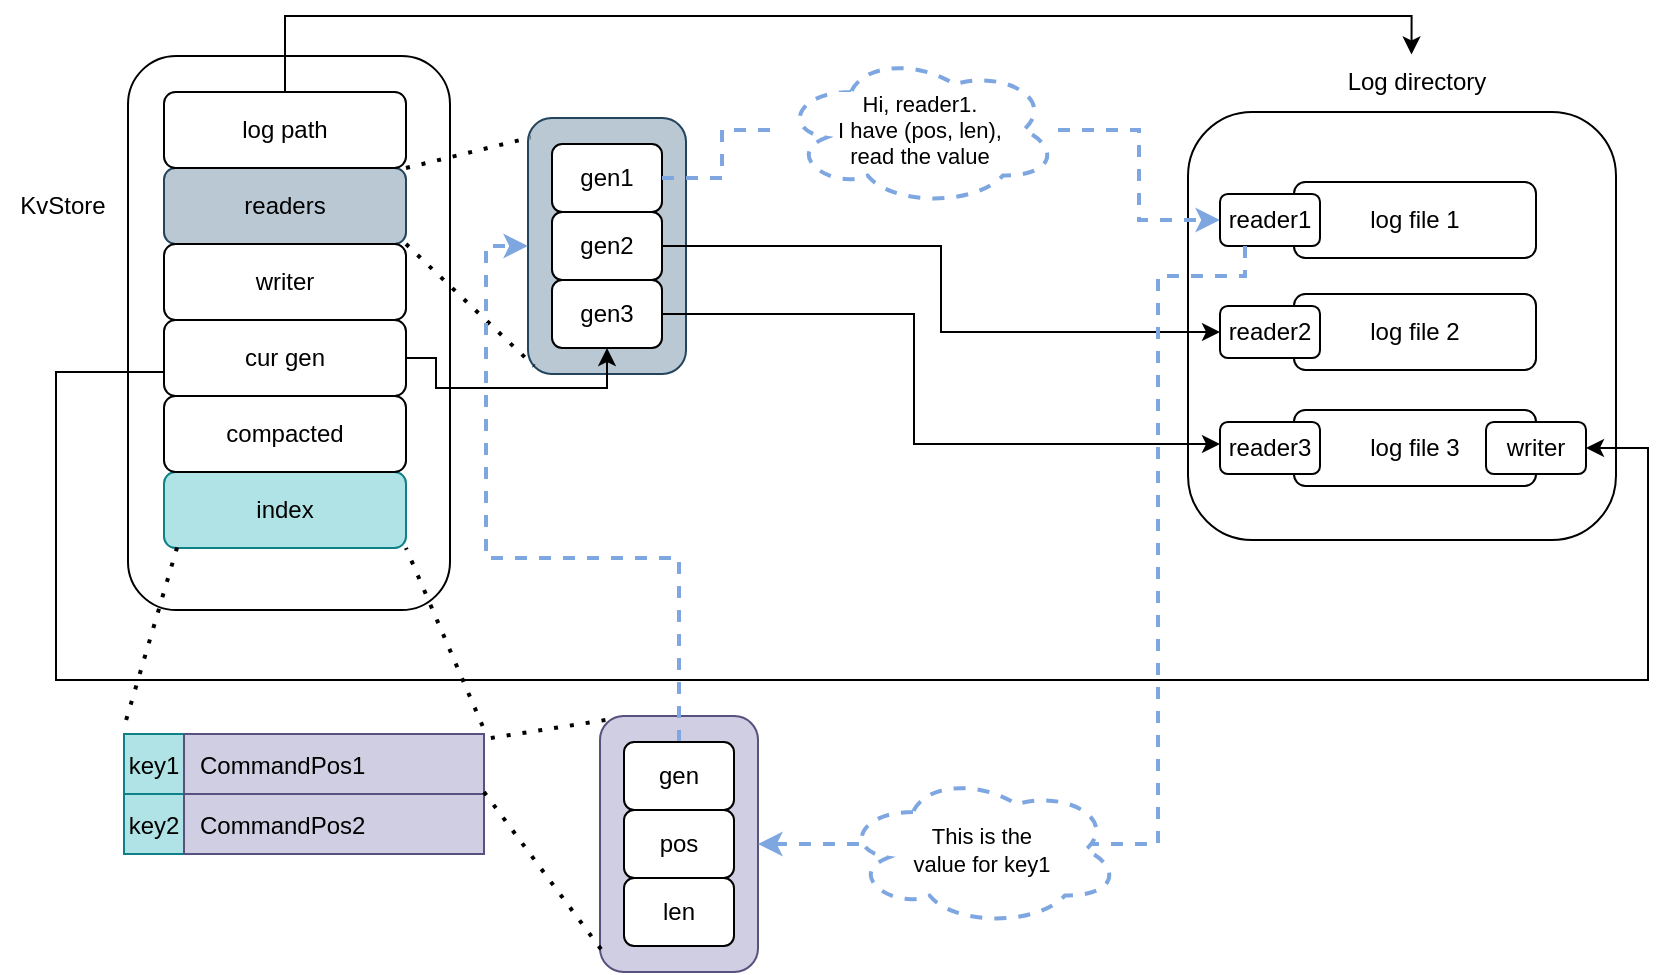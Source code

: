 <mxfile version="21.0.6" type="github">
  <diagram name="Page-1" id="BRIWeSCua2ZOkDrTRVlF">
    <mxGraphModel dx="1250" dy="683" grid="0" gridSize="10" guides="1" tooltips="1" connect="1" arrows="1" fold="1" page="1" pageScale="1" pageWidth="850" pageHeight="1100" math="0" shadow="0">
      <root>
        <mxCell id="0" />
        <mxCell id="1" parent="0" />
        <mxCell id="O1OOal9oUfB2STQtyPn--116" value="" style="rounded=1;whiteSpace=wrap;html=1;" vertex="1" parent="1">
          <mxGeometry x="624" y="206" width="214" height="214" as="geometry" />
        </mxCell>
        <mxCell id="O1OOal9oUfB2STQtyPn--53" value="" style="rounded=1;whiteSpace=wrap;html=1;fillColor=#bac8d3;strokeColor=#23445d;" vertex="1" parent="1">
          <mxGeometry x="294" y="209" width="79" height="128" as="geometry" />
        </mxCell>
        <mxCell id="O1OOal9oUfB2STQtyPn--1" value="" style="rounded=1;whiteSpace=wrap;html=1;" vertex="1" parent="1">
          <mxGeometry x="94" y="178" width="161" height="277" as="geometry" />
        </mxCell>
        <mxCell id="O1OOal9oUfB2STQtyPn--2" value="KvStore" style="text;html=1;align=center;verticalAlign=middle;resizable=0;points=[];autosize=1;strokeColor=none;fillColor=none;" vertex="1" parent="1">
          <mxGeometry x="30" y="240" width="61" height="26" as="geometry" />
        </mxCell>
        <mxCell id="O1OOal9oUfB2STQtyPn--4" value="Log directory" style="text;html=1;align=center;verticalAlign=middle;resizable=0;points=[];autosize=1;strokeColor=none;fillColor=none;" vertex="1" parent="1">
          <mxGeometry x="694" y="178" width="87" height="26" as="geometry" />
        </mxCell>
        <mxCell id="O1OOal9oUfB2STQtyPn--5" value="readers" style="rounded=1;whiteSpace=wrap;html=1;fillColor=#bac8d3;strokeColor=#23445d;" vertex="1" parent="1">
          <mxGeometry x="112" y="234" width="121" height="38" as="geometry" />
        </mxCell>
        <mxCell id="O1OOal9oUfB2STQtyPn--52" style="edgeStyle=orthogonalEdgeStyle;rounded=0;orthogonalLoop=1;jettySize=auto;html=1;exitX=0.5;exitY=0;exitDx=0;exitDy=0;entryX=0.48;entryY=-0.029;entryDx=0;entryDy=0;entryPerimeter=0;" edge="1" parent="1" source="O1OOal9oUfB2STQtyPn--6" target="O1OOal9oUfB2STQtyPn--4">
          <mxGeometry relative="1" as="geometry" />
        </mxCell>
        <mxCell id="O1OOal9oUfB2STQtyPn--6" value="log path" style="rounded=1;whiteSpace=wrap;html=1;" vertex="1" parent="1">
          <mxGeometry x="112" y="196" width="121" height="38" as="geometry" />
        </mxCell>
        <mxCell id="O1OOal9oUfB2STQtyPn--42" style="edgeStyle=orthogonalEdgeStyle;rounded=0;orthogonalLoop=1;jettySize=auto;html=1;entryX=1;entryY=0.5;entryDx=0;entryDy=0;" edge="1" parent="1" source="O1OOal9oUfB2STQtyPn--7" target="O1OOal9oUfB2STQtyPn--63">
          <mxGeometry relative="1" as="geometry">
            <mxPoint x="447" y="476.029" as="targetPoint" />
            <Array as="points">
              <mxPoint x="58" y="336" />
              <mxPoint x="58" y="490" />
              <mxPoint x="854" y="490" />
              <mxPoint x="854" y="374" />
            </Array>
          </mxGeometry>
        </mxCell>
        <mxCell id="O1OOal9oUfB2STQtyPn--7" value="writer" style="rounded=1;whiteSpace=wrap;html=1;" vertex="1" parent="1">
          <mxGeometry x="112" y="272" width="121" height="38" as="geometry" />
        </mxCell>
        <mxCell id="O1OOal9oUfB2STQtyPn--65" style="edgeStyle=orthogonalEdgeStyle;rounded=0;orthogonalLoop=1;jettySize=auto;html=1;entryX=0.5;entryY=1;entryDx=0;entryDy=0;" edge="1" parent="1" source="O1OOal9oUfB2STQtyPn--8" target="O1OOal9oUfB2STQtyPn--36">
          <mxGeometry relative="1" as="geometry">
            <Array as="points">
              <mxPoint x="248" y="329" />
              <mxPoint x="248" y="344" />
              <mxPoint x="334" y="344" />
            </Array>
          </mxGeometry>
        </mxCell>
        <mxCell id="O1OOal9oUfB2STQtyPn--8" value="cur gen" style="rounded=1;whiteSpace=wrap;html=1;" vertex="1" parent="1">
          <mxGeometry x="112" y="310" width="121" height="38" as="geometry" />
        </mxCell>
        <mxCell id="O1OOal9oUfB2STQtyPn--9" value="index" style="rounded=1;whiteSpace=wrap;html=1;fillColor=#b0e3e6;strokeColor=#0e8088;" vertex="1" parent="1">
          <mxGeometry x="112" y="386" width="121" height="38" as="geometry" />
        </mxCell>
        <mxCell id="O1OOal9oUfB2STQtyPn--10" value="log file 1" style="rounded=1;whiteSpace=wrap;html=1;" vertex="1" parent="1">
          <mxGeometry x="677" y="241" width="121" height="38" as="geometry" />
        </mxCell>
        <mxCell id="O1OOal9oUfB2STQtyPn--11" value="log file 2" style="rounded=1;whiteSpace=wrap;html=1;" vertex="1" parent="1">
          <mxGeometry x="677" y="297" width="121" height="38" as="geometry" />
        </mxCell>
        <mxCell id="O1OOal9oUfB2STQtyPn--12" value="log file 3" style="rounded=1;whiteSpace=wrap;html=1;" vertex="1" parent="1">
          <mxGeometry x="677" y="355" width="121" height="38" as="geometry" />
        </mxCell>
        <mxCell id="O1OOal9oUfB2STQtyPn--29" value="gen1" style="rounded=1;whiteSpace=wrap;html=1;" vertex="1" parent="1">
          <mxGeometry x="306" y="222" width="55" height="34" as="geometry" />
        </mxCell>
        <mxCell id="O1OOal9oUfB2STQtyPn--31" style="edgeStyle=orthogonalEdgeStyle;rounded=0;orthogonalLoop=1;jettySize=auto;html=1;exitX=1;exitY=0.5;exitDx=0;exitDy=0;strokeColor=#7EA6E0;dashed=1;strokeWidth=2;startArrow=none;" edge="1" parent="1" source="O1OOal9oUfB2STQtyPn--108" target="O1OOal9oUfB2STQtyPn--58">
          <mxGeometry relative="1" as="geometry">
            <mxPoint x="416" y="239" as="sourcePoint" />
            <mxPoint x="565" y="249" as="targetPoint" />
          </mxGeometry>
        </mxCell>
        <mxCell id="O1OOal9oUfB2STQtyPn--33" value="gen2" style="rounded=1;whiteSpace=wrap;html=1;" vertex="1" parent="1">
          <mxGeometry x="306" y="256" width="55" height="34" as="geometry" />
        </mxCell>
        <mxCell id="O1OOal9oUfB2STQtyPn--35" style="edgeStyle=orthogonalEdgeStyle;rounded=0;orthogonalLoop=1;jettySize=auto;html=1;entryX=0;entryY=0.5;entryDx=0;entryDy=0;exitX=1;exitY=0.5;exitDx=0;exitDy=0;" edge="1" parent="1" source="O1OOal9oUfB2STQtyPn--33" target="O1OOal9oUfB2STQtyPn--60">
          <mxGeometry relative="1" as="geometry">
            <mxPoint x="416" y="273" as="sourcePoint" />
          </mxGeometry>
        </mxCell>
        <mxCell id="O1OOal9oUfB2STQtyPn--36" value="gen3" style="rounded=1;whiteSpace=wrap;html=1;" vertex="1" parent="1">
          <mxGeometry x="306" y="290" width="55" height="34" as="geometry" />
        </mxCell>
        <mxCell id="O1OOal9oUfB2STQtyPn--38" style="edgeStyle=orthogonalEdgeStyle;rounded=0;orthogonalLoop=1;jettySize=auto;html=1;" edge="1" parent="1" source="O1OOal9oUfB2STQtyPn--36" target="O1OOal9oUfB2STQtyPn--61">
          <mxGeometry relative="1" as="geometry">
            <mxPoint x="416" y="307" as="sourcePoint" />
            <Array as="points">
              <mxPoint x="487" y="307" />
              <mxPoint x="487" y="372" />
            </Array>
          </mxGeometry>
        </mxCell>
        <mxCell id="O1OOal9oUfB2STQtyPn--54" value="" style="endArrow=none;dashed=1;html=1;dashPattern=1 3;strokeWidth=2;rounded=0;entryX=0.017;entryY=0.076;entryDx=0;entryDy=0;entryPerimeter=0;exitX=1;exitY=0;exitDx=0;exitDy=0;" edge="1" parent="1" source="O1OOal9oUfB2STQtyPn--5" target="O1OOal9oUfB2STQtyPn--53">
          <mxGeometry width="50" height="50" relative="1" as="geometry">
            <mxPoint x="233.5" y="279" as="sourcePoint" />
            <mxPoint x="283.5" y="229" as="targetPoint" />
          </mxGeometry>
        </mxCell>
        <mxCell id="O1OOal9oUfB2STQtyPn--55" value="" style="endArrow=none;dashed=1;html=1;dashPattern=1 3;strokeWidth=2;rounded=0;exitX=1;exitY=1;exitDx=0;exitDy=0;" edge="1" parent="1" source="O1OOal9oUfB2STQtyPn--5">
          <mxGeometry width="50" height="50" relative="1" as="geometry">
            <mxPoint x="359" y="385" as="sourcePoint" />
            <mxPoint x="297" y="333" as="targetPoint" />
          </mxGeometry>
        </mxCell>
        <mxCell id="O1OOal9oUfB2STQtyPn--58" value="reader1" style="rounded=1;whiteSpace=wrap;html=1;" vertex="1" parent="1">
          <mxGeometry x="640" y="247" width="50" height="26" as="geometry" />
        </mxCell>
        <mxCell id="O1OOal9oUfB2STQtyPn--60" value="reader2" style="rounded=1;whiteSpace=wrap;html=1;" vertex="1" parent="1">
          <mxGeometry x="640" y="303" width="50" height="26" as="geometry" />
        </mxCell>
        <mxCell id="O1OOal9oUfB2STQtyPn--61" value="reader3" style="rounded=1;whiteSpace=wrap;html=1;" vertex="1" parent="1">
          <mxGeometry x="640" y="361" width="50" height="26" as="geometry" />
        </mxCell>
        <mxCell id="O1OOal9oUfB2STQtyPn--63" value="writer" style="rounded=1;whiteSpace=wrap;html=1;" vertex="1" parent="1">
          <mxGeometry x="773" y="361" width="50" height="26" as="geometry" />
        </mxCell>
        <mxCell id="O1OOal9oUfB2STQtyPn--90" value="" style="shape=table;startSize=0;container=1;collapsible=1;childLayout=tableLayout;fixedRows=1;rowLines=1;fontStyle=0;align=center;resizeLast=1;collapsible=0;whiteSpace=wrap;html=1;fillColor=#b0e3e6;strokeColor=#0e8088;" vertex="1" parent="1">
          <mxGeometry x="92" y="517" width="180" height="60" as="geometry" />
        </mxCell>
        <mxCell id="O1OOal9oUfB2STQtyPn--91" value="" style="shape=tableRow;horizontal=0;startSize=0;swimlaneHead=0;swimlaneBody=0;collapsible=0;dropTarget=0;points=[[0,0.5],[1,0.5]];portConstraint=eastwest;top=0;left=0;right=0;bottom=0;fillColor=#b0e3e6;strokeColor=#0e8088;" vertex="1" parent="O1OOal9oUfB2STQtyPn--90">
          <mxGeometry width="180" height="30" as="geometry" />
        </mxCell>
        <mxCell id="O1OOal9oUfB2STQtyPn--92" value="key1" style="shape=partialRectangle;connectable=0;top=1;left=1;bottom=1;right=1;editable=1;overflow=hidden;fillColor=#b0e3e6;strokeColor=#0e8088;" vertex="1" parent="O1OOal9oUfB2STQtyPn--91">
          <mxGeometry width="30" height="30" as="geometry">
            <mxRectangle width="30" height="30" as="alternateBounds" />
          </mxGeometry>
        </mxCell>
        <mxCell id="O1OOal9oUfB2STQtyPn--93" value="CommandPos1" style="shape=partialRectangle;connectable=0;top=1;left=1;bottom=1;right=1;align=left;spacingLeft=6;overflow=hidden;fillColor=#d0cee2;strokeColor=#56517e;" vertex="1" parent="O1OOal9oUfB2STQtyPn--91">
          <mxGeometry x="30" width="150" height="30" as="geometry">
            <mxRectangle width="150" height="30" as="alternateBounds" />
          </mxGeometry>
        </mxCell>
        <mxCell id="O1OOal9oUfB2STQtyPn--94" value="" style="shape=tableRow;horizontal=0;startSize=0;swimlaneHead=0;swimlaneBody=0;collapsible=0;dropTarget=0;points=[[0,0.5],[1,0.5]];portConstraint=eastwest;top=0;left=0;right=0;bottom=0;fillColor=#b0e3e6;strokeColor=#0e8088;" vertex="1" parent="O1OOal9oUfB2STQtyPn--90">
          <mxGeometry y="30" width="180" height="30" as="geometry" />
        </mxCell>
        <mxCell id="O1OOal9oUfB2STQtyPn--95" value="key2" style="shape=partialRectangle;connectable=0;top=1;left=1;bottom=1;right=1;editable=1;overflow=hidden;fillColor=#b0e3e6;strokeColor=#0e8088;" vertex="1" parent="O1OOal9oUfB2STQtyPn--94">
          <mxGeometry width="30" height="30" as="geometry">
            <mxRectangle width="30" height="30" as="alternateBounds" />
          </mxGeometry>
        </mxCell>
        <mxCell id="O1OOal9oUfB2STQtyPn--96" value="CommandPos2" style="shape=partialRectangle;connectable=0;top=1;left=1;bottom=1;right=1;align=left;spacingLeft=6;overflow=hidden;fillColor=#d0cee2;strokeColor=#56517e;" vertex="1" parent="O1OOal9oUfB2STQtyPn--94">
          <mxGeometry x="30" width="150" height="30" as="geometry">
            <mxRectangle width="150" height="30" as="alternateBounds" />
          </mxGeometry>
        </mxCell>
        <mxCell id="O1OOal9oUfB2STQtyPn--98" value="" style="endArrow=none;dashed=1;html=1;dashPattern=1 3;strokeWidth=2;rounded=0;exitX=1.019;exitY=0.067;exitDx=0;exitDy=0;exitPerimeter=0;entryX=0.093;entryY=0.01;entryDx=0;entryDy=0;entryPerimeter=0;" edge="1" parent="1" source="O1OOal9oUfB2STQtyPn--91" target="O1OOal9oUfB2STQtyPn--101">
          <mxGeometry width="50" height="50" relative="1" as="geometry">
            <mxPoint x="264.5" y="548" as="sourcePoint" />
            <mxPoint x="328" y="516" as="targetPoint" />
          </mxGeometry>
        </mxCell>
        <mxCell id="O1OOal9oUfB2STQtyPn--101" value="" style="rounded=1;whiteSpace=wrap;html=1;fillColor=#d0cee2;strokeColor=#56517e;" vertex="1" parent="1">
          <mxGeometry x="330" y="508" width="79" height="128" as="geometry" />
        </mxCell>
        <mxCell id="O1OOal9oUfB2STQtyPn--105" style="edgeStyle=orthogonalEdgeStyle;rounded=0;orthogonalLoop=1;jettySize=auto;html=1;entryX=0;entryY=0.5;entryDx=0;entryDy=0;dashed=1;strokeColor=#7EA6E0;strokeWidth=2;" edge="1" parent="1" source="O1OOal9oUfB2STQtyPn--102" target="O1OOal9oUfB2STQtyPn--53">
          <mxGeometry relative="1" as="geometry">
            <mxPoint x="437" y="449" as="targetPoint" />
            <Array as="points">
              <mxPoint x="370" y="429" />
              <mxPoint x="273" y="429" />
              <mxPoint x="273" y="273" />
            </Array>
          </mxGeometry>
        </mxCell>
        <mxCell id="O1OOal9oUfB2STQtyPn--102" value="gen" style="rounded=1;whiteSpace=wrap;html=1;" vertex="1" parent="1">
          <mxGeometry x="342" y="521" width="55" height="34" as="geometry" />
        </mxCell>
        <mxCell id="O1OOal9oUfB2STQtyPn--103" value="pos" style="rounded=1;whiteSpace=wrap;html=1;" vertex="1" parent="1">
          <mxGeometry x="342" y="555" width="55" height="34" as="geometry" />
        </mxCell>
        <mxCell id="O1OOal9oUfB2STQtyPn--104" value="len" style="rounded=1;whiteSpace=wrap;html=1;" vertex="1" parent="1">
          <mxGeometry x="342" y="589" width="55" height="34" as="geometry" />
        </mxCell>
        <mxCell id="O1OOal9oUfB2STQtyPn--109" value="" style="edgeStyle=orthogonalEdgeStyle;rounded=0;orthogonalLoop=1;jettySize=auto;html=1;exitX=1;exitY=0.5;exitDx=0;exitDy=0;strokeColor=#7EA6E0;dashed=1;strokeWidth=2;endArrow=none;" edge="1" parent="1" source="O1OOal9oUfB2STQtyPn--29" target="O1OOal9oUfB2STQtyPn--108">
          <mxGeometry relative="1" as="geometry">
            <mxPoint x="361" y="239" as="sourcePoint" />
            <mxPoint x="640" y="260" as="targetPoint" />
            <Array as="points" />
          </mxGeometry>
        </mxCell>
        <mxCell id="O1OOal9oUfB2STQtyPn--108" value="Hi, reader1. &lt;br&gt;I have (pos, len), &lt;br&gt;read the value" style="ellipse;shape=cloud;whiteSpace=wrap;html=1;labelBackgroundColor=default;endArrow=classic;fontSize=11;rounded=0;strokeColor=#7EA6E0;dashed=1;strokeWidth=2;" vertex="1" parent="1">
          <mxGeometry x="421" y="177" width="138" height="76" as="geometry" />
        </mxCell>
        <mxCell id="O1OOal9oUfB2STQtyPn--110" style="edgeStyle=orthogonalEdgeStyle;rounded=0;orthogonalLoop=1;jettySize=auto;html=1;strokeColor=#7EA6E0;dashed=1;strokeWidth=2;startArrow=none;entryX=1;entryY=0.5;entryDx=0;entryDy=0;exitX=0.25;exitY=1;exitDx=0;exitDy=0;" edge="1" parent="1" source="O1OOal9oUfB2STQtyPn--58" target="O1OOal9oUfB2STQtyPn--101">
          <mxGeometry relative="1" as="geometry">
            <mxPoint x="481" y="569" as="sourcePoint" />
            <mxPoint x="650" y="270" as="targetPoint" />
            <Array as="points">
              <mxPoint x="653" y="288" />
              <mxPoint x="609" y="288" />
              <mxPoint x="609" y="572" />
            </Array>
          </mxGeometry>
        </mxCell>
        <mxCell id="O1OOal9oUfB2STQtyPn--112" value="This is the &lt;br&gt;value for key1" style="ellipse;shape=cloud;whiteSpace=wrap;html=1;labelBackgroundColor=default;endArrow=classic;fontSize=11;rounded=0;strokeColor=#7EA6E0;dashed=1;strokeWidth=2;" vertex="1" parent="1">
          <mxGeometry x="452" y="537" width="138" height="76" as="geometry" />
        </mxCell>
        <mxCell id="O1OOal9oUfB2STQtyPn--113" value="" style="endArrow=none;dashed=1;html=1;dashPattern=1 3;strokeWidth=2;rounded=0;exitX=0.006;exitY=-0.233;exitDx=0;exitDy=0;exitPerimeter=0;entryX=0.055;entryY=0.982;entryDx=0;entryDy=0;entryPerimeter=0;" edge="1" parent="1" source="O1OOal9oUfB2STQtyPn--91" target="O1OOal9oUfB2STQtyPn--9">
          <mxGeometry width="50" height="50" relative="1" as="geometry">
            <mxPoint x="54" y="463" as="sourcePoint" />
            <mxPoint x="117.5" y="431" as="targetPoint" />
          </mxGeometry>
        </mxCell>
        <mxCell id="O1OOal9oUfB2STQtyPn--114" value="" style="endArrow=none;dashed=1;html=1;dashPattern=1 3;strokeWidth=2;rounded=0;exitX=0.996;exitY=-0.133;exitDx=0;exitDy=0;exitPerimeter=0;entryX=1;entryY=1;entryDx=0;entryDy=0;" edge="1" parent="1" source="O1OOal9oUfB2STQtyPn--91" target="O1OOal9oUfB2STQtyPn--9">
          <mxGeometry width="50" height="50" relative="1" as="geometry">
            <mxPoint x="99" y="521" as="sourcePoint" />
            <mxPoint x="127.5" y="441" as="targetPoint" />
          </mxGeometry>
        </mxCell>
        <mxCell id="O1OOal9oUfB2STQtyPn--115" value="" style="endArrow=none;dashed=1;html=1;dashPattern=1 3;strokeWidth=2;rounded=0;entryX=0.051;entryY=0.948;entryDx=0;entryDy=0;entryPerimeter=0;" edge="1" parent="1" target="O1OOal9oUfB2STQtyPn--101">
          <mxGeometry width="50" height="50" relative="1" as="geometry">
            <mxPoint x="272" y="546" as="sourcePoint" />
            <mxPoint x="340" y="518" as="targetPoint" />
          </mxGeometry>
        </mxCell>
        <mxCell id="O1OOal9oUfB2STQtyPn--117" value="compacted" style="rounded=1;whiteSpace=wrap;html=1;" vertex="1" parent="1">
          <mxGeometry x="112" y="348" width="121" height="38" as="geometry" />
        </mxCell>
      </root>
    </mxGraphModel>
  </diagram>
</mxfile>
